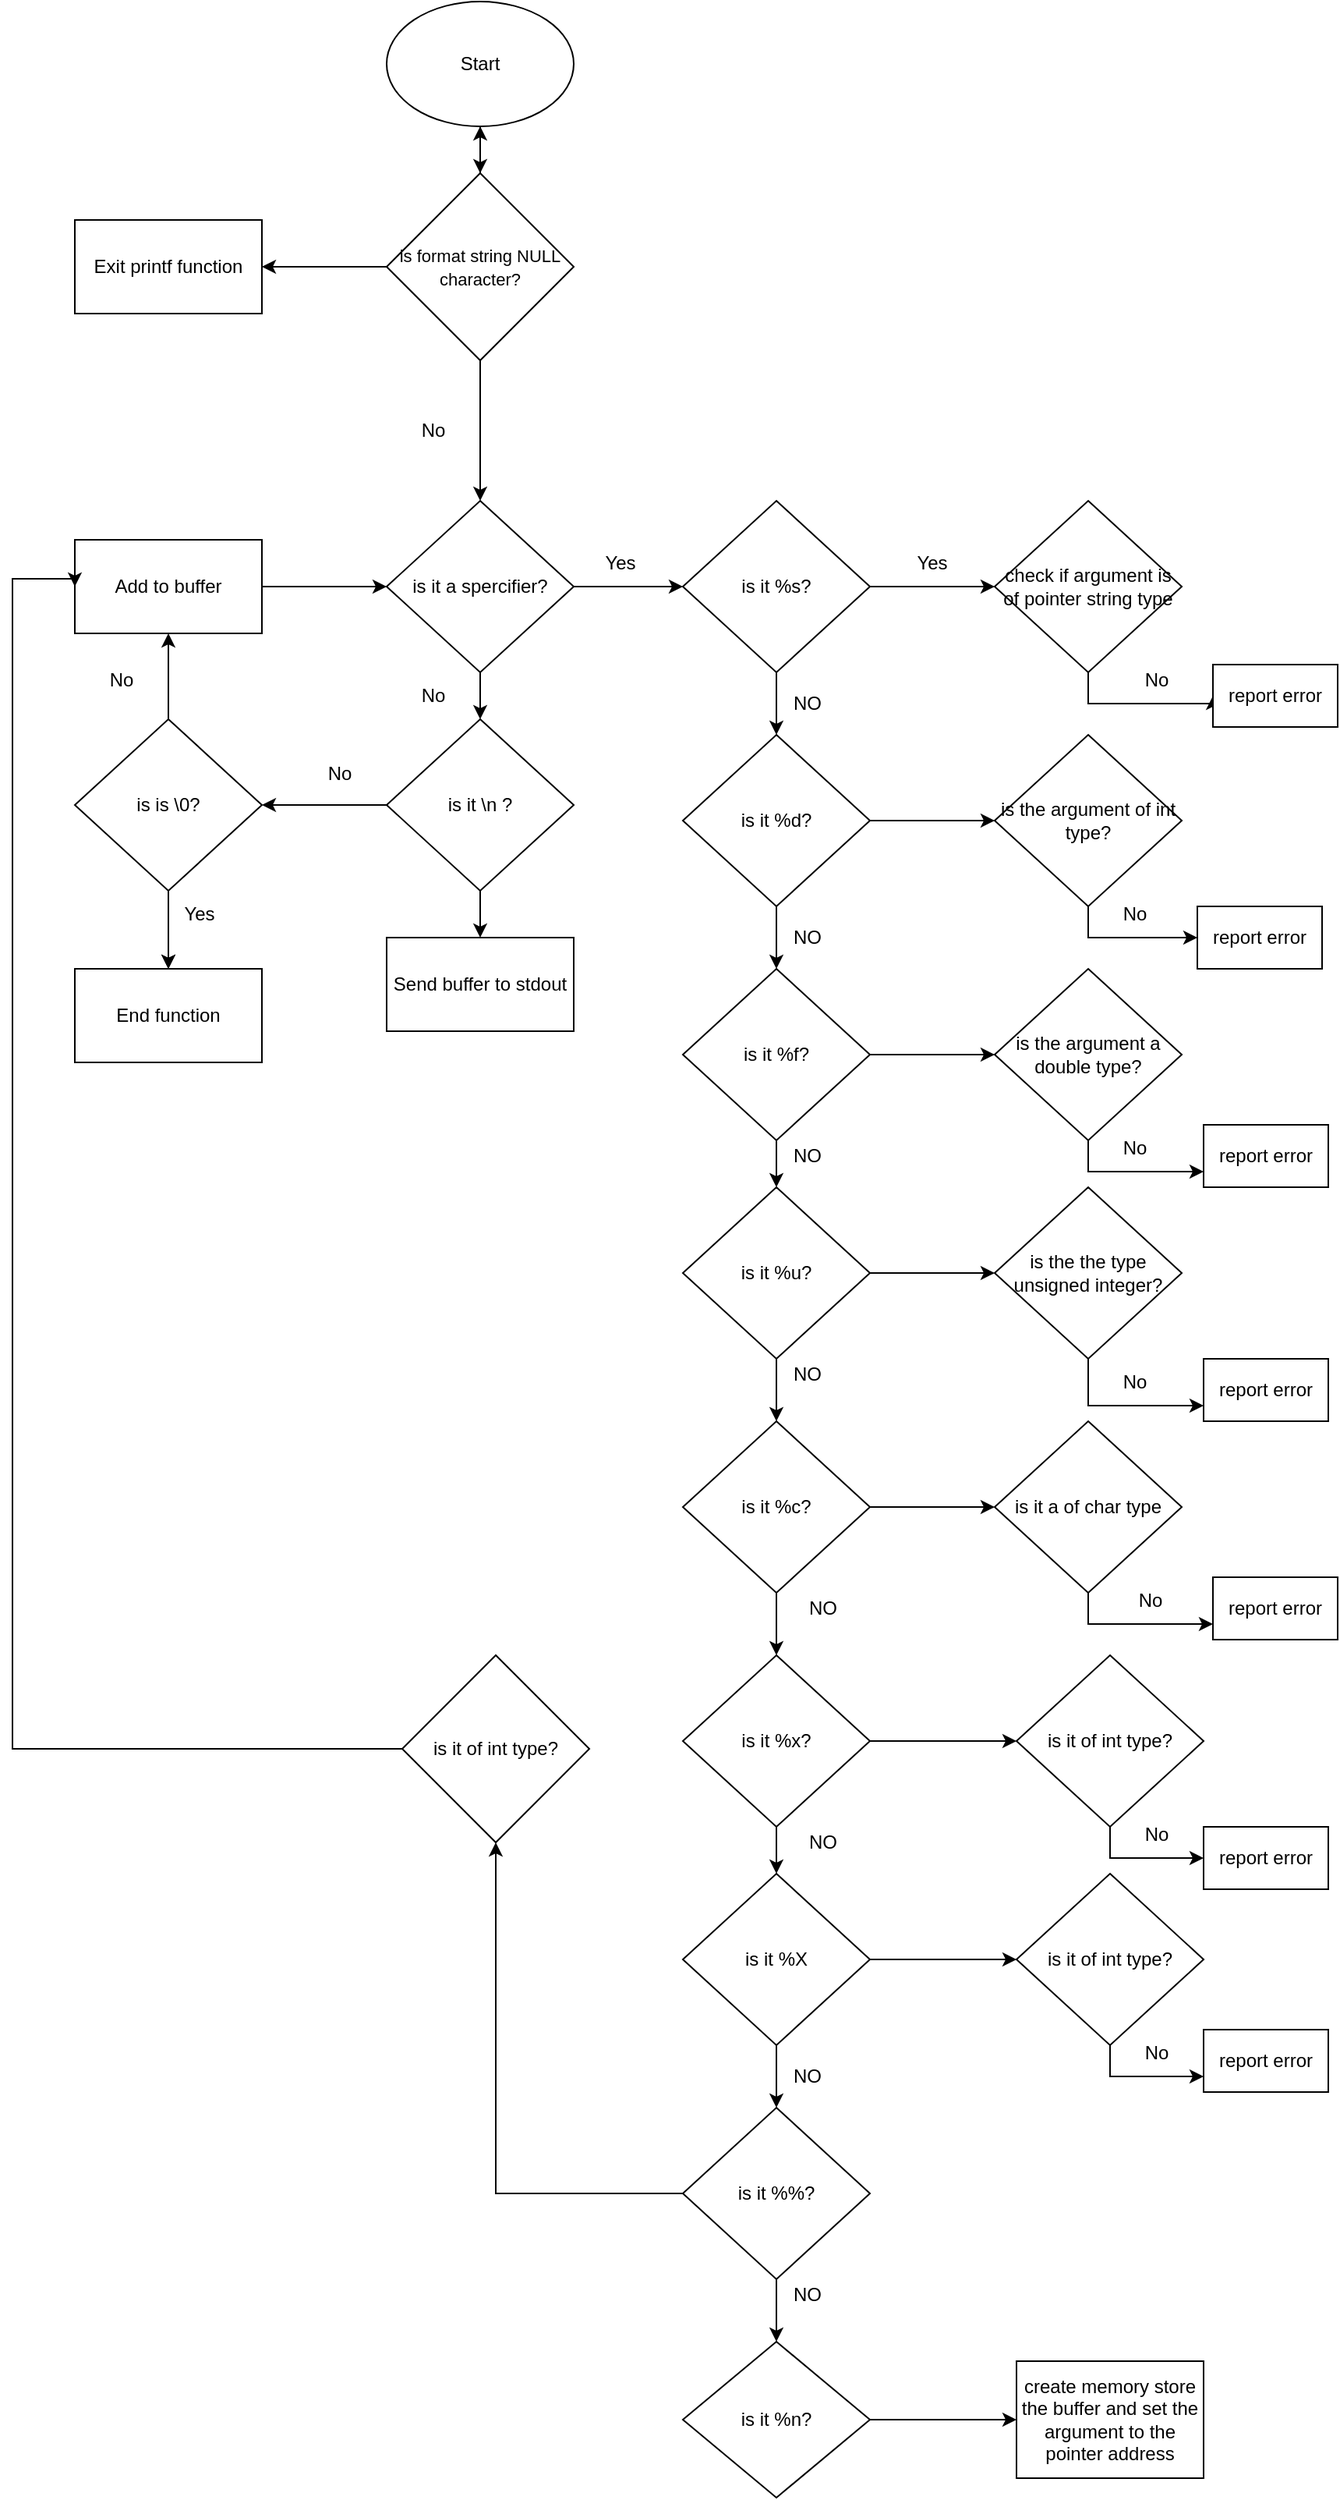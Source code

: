 <mxfile version="21.5.0" type="github">
  <diagram name="Page-1" id="Jt886_QvD0P6Ofsd677j">
    <mxGraphModel dx="1364" dy="795" grid="1" gridSize="10" guides="1" tooltips="1" connect="1" arrows="1" fold="1" page="1" pageScale="1" pageWidth="850" pageHeight="1100" math="0" shadow="0">
      <root>
        <mxCell id="0" />
        <mxCell id="1" parent="0" />
        <mxCell id="RAqRMx-kZ3DzzNGbXhLO-74" value="" style="edgeStyle=orthogonalEdgeStyle;rounded=0;orthogonalLoop=1;jettySize=auto;html=1;" edge="1" parent="1" source="RAqRMx-kZ3DzzNGbXhLO-2" target="RAqRMx-kZ3DzzNGbXhLO-73">
          <mxGeometry relative="1" as="geometry" />
        </mxCell>
        <mxCell id="RAqRMx-kZ3DzzNGbXhLO-2" value="Start" style="ellipse;whiteSpace=wrap;html=1;" vertex="1" parent="1">
          <mxGeometry x="270" y="80" width="120" height="80" as="geometry" />
        </mxCell>
        <mxCell id="RAqRMx-kZ3DzzNGbXhLO-38" value="" style="edgeStyle=orthogonalEdgeStyle;rounded=0;orthogonalLoop=1;jettySize=auto;html=1;" edge="1" parent="1" source="RAqRMx-kZ3DzzNGbXhLO-6" target="RAqRMx-kZ3DzzNGbXhLO-9">
          <mxGeometry relative="1" as="geometry" />
        </mxCell>
        <mxCell id="RAqRMx-kZ3DzzNGbXhLO-58" value="" style="edgeStyle=orthogonalEdgeStyle;rounded=0;orthogonalLoop=1;jettySize=auto;html=1;" edge="1" parent="1" source="RAqRMx-kZ3DzzNGbXhLO-6" target="RAqRMx-kZ3DzzNGbXhLO-57">
          <mxGeometry relative="1" as="geometry" />
        </mxCell>
        <mxCell id="RAqRMx-kZ3DzzNGbXhLO-6" value="is it %s?" style="rhombus;whiteSpace=wrap;html=1;rounded=0;" vertex="1" parent="1">
          <mxGeometry x="460" y="400" width="120" height="110" as="geometry" />
        </mxCell>
        <mxCell id="RAqRMx-kZ3DzzNGbXhLO-39" value="" style="edgeStyle=orthogonalEdgeStyle;rounded=0;orthogonalLoop=1;jettySize=auto;html=1;" edge="1" parent="1" source="RAqRMx-kZ3DzzNGbXhLO-9" target="RAqRMx-kZ3DzzNGbXhLO-10">
          <mxGeometry relative="1" as="geometry" />
        </mxCell>
        <mxCell id="RAqRMx-kZ3DzzNGbXhLO-63" value="" style="edgeStyle=orthogonalEdgeStyle;rounded=0;orthogonalLoop=1;jettySize=auto;html=1;" edge="1" parent="1" source="RAqRMx-kZ3DzzNGbXhLO-9" target="RAqRMx-kZ3DzzNGbXhLO-62">
          <mxGeometry relative="1" as="geometry" />
        </mxCell>
        <mxCell id="RAqRMx-kZ3DzzNGbXhLO-9" value="is it %d?" style="rhombus;whiteSpace=wrap;html=1;rounded=0;" vertex="1" parent="1">
          <mxGeometry x="460" y="550" width="120" height="110" as="geometry" />
        </mxCell>
        <mxCell id="RAqRMx-kZ3DzzNGbXhLO-40" value="" style="edgeStyle=orthogonalEdgeStyle;rounded=0;orthogonalLoop=1;jettySize=auto;html=1;" edge="1" parent="1" source="RAqRMx-kZ3DzzNGbXhLO-10" target="RAqRMx-kZ3DzzNGbXhLO-12">
          <mxGeometry relative="1" as="geometry" />
        </mxCell>
        <mxCell id="RAqRMx-kZ3DzzNGbXhLO-65" value="" style="edgeStyle=orthogonalEdgeStyle;rounded=0;orthogonalLoop=1;jettySize=auto;html=1;" edge="1" parent="1" source="RAqRMx-kZ3DzzNGbXhLO-10" target="RAqRMx-kZ3DzzNGbXhLO-64">
          <mxGeometry relative="1" as="geometry" />
        </mxCell>
        <mxCell id="RAqRMx-kZ3DzzNGbXhLO-10" value="is it %f?" style="rhombus;whiteSpace=wrap;html=1;rounded=0;" vertex="1" parent="1">
          <mxGeometry x="460" y="700" width="120" height="110" as="geometry" />
        </mxCell>
        <mxCell id="RAqRMx-kZ3DzzNGbXhLO-37" value="" style="edgeStyle=orthogonalEdgeStyle;rounded=0;orthogonalLoop=1;jettySize=auto;html=1;" edge="1" parent="1" source="RAqRMx-kZ3DzzNGbXhLO-12" target="RAqRMx-kZ3DzzNGbXhLO-36">
          <mxGeometry relative="1" as="geometry" />
        </mxCell>
        <mxCell id="RAqRMx-kZ3DzzNGbXhLO-67" value="" style="edgeStyle=orthogonalEdgeStyle;rounded=0;orthogonalLoop=1;jettySize=auto;html=1;" edge="1" parent="1" source="RAqRMx-kZ3DzzNGbXhLO-12" target="RAqRMx-kZ3DzzNGbXhLO-66">
          <mxGeometry relative="1" as="geometry" />
        </mxCell>
        <mxCell id="RAqRMx-kZ3DzzNGbXhLO-12" value="is it %u?" style="rhombus;whiteSpace=wrap;html=1;rounded=0;" vertex="1" parent="1">
          <mxGeometry x="460" y="840" width="120" height="110" as="geometry" />
        </mxCell>
        <mxCell id="RAqRMx-kZ3DzzNGbXhLO-18" value="" style="edgeStyle=orthogonalEdgeStyle;rounded=0;orthogonalLoop=1;jettySize=auto;html=1;" edge="1" parent="1" source="RAqRMx-kZ3DzzNGbXhLO-13" target="RAqRMx-kZ3DzzNGbXhLO-17">
          <mxGeometry relative="1" as="geometry" />
        </mxCell>
        <mxCell id="RAqRMx-kZ3DzzNGbXhLO-106" style="edgeStyle=orthogonalEdgeStyle;rounded=0;orthogonalLoop=1;jettySize=auto;html=1;exitX=1;exitY=0.5;exitDx=0;exitDy=0;entryX=0;entryY=0.5;entryDx=0;entryDy=0;" edge="1" parent="1" source="RAqRMx-kZ3DzzNGbXhLO-13" target="RAqRMx-kZ3DzzNGbXhLO-6">
          <mxGeometry relative="1" as="geometry" />
        </mxCell>
        <mxCell id="RAqRMx-kZ3DzzNGbXhLO-13" value="is it a spercifier?" style="rhombus;whiteSpace=wrap;html=1;rounded=0;" vertex="1" parent="1">
          <mxGeometry x="270" y="400" width="120" height="110" as="geometry" />
        </mxCell>
        <mxCell id="RAqRMx-kZ3DzzNGbXhLO-20" value="" style="edgeStyle=orthogonalEdgeStyle;rounded=0;orthogonalLoop=1;jettySize=auto;html=1;" edge="1" parent="1" source="RAqRMx-kZ3DzzNGbXhLO-17" target="RAqRMx-kZ3DzzNGbXhLO-19">
          <mxGeometry relative="1" as="geometry" />
        </mxCell>
        <mxCell id="RAqRMx-kZ3DzzNGbXhLO-34" value="" style="edgeStyle=orthogonalEdgeStyle;rounded=0;orthogonalLoop=1;jettySize=auto;html=1;" edge="1" parent="1" source="RAqRMx-kZ3DzzNGbXhLO-17" target="RAqRMx-kZ3DzzNGbXhLO-33">
          <mxGeometry relative="1" as="geometry" />
        </mxCell>
        <mxCell id="RAqRMx-kZ3DzzNGbXhLO-17" value="&lt;div&gt;is it \n ?&lt;/div&gt;" style="rhombus;whiteSpace=wrap;html=1;rounded=0;" vertex="1" parent="1">
          <mxGeometry x="270" y="540" width="120" height="110" as="geometry" />
        </mxCell>
        <mxCell id="RAqRMx-kZ3DzzNGbXhLO-24" value="" style="edgeStyle=orthogonalEdgeStyle;rounded=0;orthogonalLoop=1;jettySize=auto;html=1;" edge="1" parent="1" source="RAqRMx-kZ3DzzNGbXhLO-19" target="RAqRMx-kZ3DzzNGbXhLO-23">
          <mxGeometry relative="1" as="geometry" />
        </mxCell>
        <mxCell id="RAqRMx-kZ3DzzNGbXhLO-30" value="" style="edgeStyle=orthogonalEdgeStyle;rounded=0;orthogonalLoop=1;jettySize=auto;html=1;" edge="1" parent="1" source="RAqRMx-kZ3DzzNGbXhLO-19" target="RAqRMx-kZ3DzzNGbXhLO-29">
          <mxGeometry relative="1" as="geometry" />
        </mxCell>
        <mxCell id="RAqRMx-kZ3DzzNGbXhLO-88" value="" style="edgeStyle=orthogonalEdgeStyle;rounded=0;orthogonalLoop=1;jettySize=auto;html=1;" edge="1" parent="1" source="RAqRMx-kZ3DzzNGbXhLO-19" target="RAqRMx-kZ3DzzNGbXhLO-29">
          <mxGeometry relative="1" as="geometry" />
        </mxCell>
        <mxCell id="RAqRMx-kZ3DzzNGbXhLO-19" value="is is \0?" style="rhombus;whiteSpace=wrap;html=1;rounded=0;" vertex="1" parent="1">
          <mxGeometry x="70" y="540" width="120" height="110" as="geometry" />
        </mxCell>
        <mxCell id="RAqRMx-kZ3DzzNGbXhLO-22" value="No" style="text;html=1;strokeColor=none;fillColor=none;align=center;verticalAlign=middle;whiteSpace=wrap;rounded=0;" vertex="1" parent="1">
          <mxGeometry x="270" y="510" width="60" height="30" as="geometry" />
        </mxCell>
        <mxCell id="RAqRMx-kZ3DzzNGbXhLO-25" value="" style="edgeStyle=orthogonalEdgeStyle;rounded=0;orthogonalLoop=1;jettySize=auto;html=1;" edge="1" parent="1" source="RAqRMx-kZ3DzzNGbXhLO-23" target="RAqRMx-kZ3DzzNGbXhLO-13">
          <mxGeometry relative="1" as="geometry" />
        </mxCell>
        <mxCell id="RAqRMx-kZ3DzzNGbXhLO-23" value="Add to buffer" style="rounded=0;whiteSpace=wrap;html=1;" vertex="1" parent="1">
          <mxGeometry x="70" y="425" width="120" height="60" as="geometry" />
        </mxCell>
        <mxCell id="RAqRMx-kZ3DzzNGbXhLO-26" value="No" style="text;html=1;strokeColor=none;fillColor=none;align=center;verticalAlign=middle;whiteSpace=wrap;rounded=0;" vertex="1" parent="1">
          <mxGeometry x="210" y="560" width="60" height="30" as="geometry" />
        </mxCell>
        <mxCell id="RAqRMx-kZ3DzzNGbXhLO-29" value="End function" style="whiteSpace=wrap;html=1;rounded=0;" vertex="1" parent="1">
          <mxGeometry x="70" y="700" width="120" height="60" as="geometry" />
        </mxCell>
        <mxCell id="RAqRMx-kZ3DzzNGbXhLO-31" value="Yes" style="text;html=1;strokeColor=none;fillColor=none;align=center;verticalAlign=middle;whiteSpace=wrap;rounded=0;" vertex="1" parent="1">
          <mxGeometry x="120" y="650" width="60" height="30" as="geometry" />
        </mxCell>
        <mxCell id="RAqRMx-kZ3DzzNGbXhLO-32" value="No" style="text;html=1;strokeColor=none;fillColor=none;align=center;verticalAlign=middle;whiteSpace=wrap;rounded=0;" vertex="1" parent="1">
          <mxGeometry x="70" y="500" width="60" height="30" as="geometry" />
        </mxCell>
        <mxCell id="RAqRMx-kZ3DzzNGbXhLO-33" value="Send buffer to stdout" style="whiteSpace=wrap;html=1;rounded=0;" vertex="1" parent="1">
          <mxGeometry x="270" y="680" width="120" height="60" as="geometry" />
        </mxCell>
        <mxCell id="RAqRMx-kZ3DzzNGbXhLO-42" value="" style="edgeStyle=orthogonalEdgeStyle;rounded=0;orthogonalLoop=1;jettySize=auto;html=1;" edge="1" parent="1" source="RAqRMx-kZ3DzzNGbXhLO-36" target="RAqRMx-kZ3DzzNGbXhLO-41">
          <mxGeometry relative="1" as="geometry" />
        </mxCell>
        <mxCell id="RAqRMx-kZ3DzzNGbXhLO-91" value="" style="edgeStyle=orthogonalEdgeStyle;rounded=0;orthogonalLoop=1;jettySize=auto;html=1;" edge="1" parent="1" source="RAqRMx-kZ3DzzNGbXhLO-36" target="RAqRMx-kZ3DzzNGbXhLO-90">
          <mxGeometry relative="1" as="geometry" />
        </mxCell>
        <mxCell id="RAqRMx-kZ3DzzNGbXhLO-36" value="is it %c?" style="rhombus;whiteSpace=wrap;html=1;rounded=0;" vertex="1" parent="1">
          <mxGeometry x="460" y="990" width="120" height="110" as="geometry" />
        </mxCell>
        <mxCell id="RAqRMx-kZ3DzzNGbXhLO-44" value="" style="edgeStyle=orthogonalEdgeStyle;rounded=0;orthogonalLoop=1;jettySize=auto;html=1;" edge="1" parent="1" source="RAqRMx-kZ3DzzNGbXhLO-41" target="RAqRMx-kZ3DzzNGbXhLO-43">
          <mxGeometry relative="1" as="geometry" />
        </mxCell>
        <mxCell id="RAqRMx-kZ3DzzNGbXhLO-93" value="" style="edgeStyle=orthogonalEdgeStyle;rounded=0;orthogonalLoop=1;jettySize=auto;html=1;" edge="1" parent="1" source="RAqRMx-kZ3DzzNGbXhLO-41" target="RAqRMx-kZ3DzzNGbXhLO-92">
          <mxGeometry relative="1" as="geometry" />
        </mxCell>
        <mxCell id="RAqRMx-kZ3DzzNGbXhLO-41" value="is it %x?" style="rhombus;whiteSpace=wrap;html=1;rounded=0;" vertex="1" parent="1">
          <mxGeometry x="460" y="1140" width="120" height="110" as="geometry" />
        </mxCell>
        <mxCell id="RAqRMx-kZ3DzzNGbXhLO-46" value="" style="edgeStyle=orthogonalEdgeStyle;rounded=0;orthogonalLoop=1;jettySize=auto;html=1;" edge="1" parent="1" source="RAqRMx-kZ3DzzNGbXhLO-43" target="RAqRMx-kZ3DzzNGbXhLO-45">
          <mxGeometry relative="1" as="geometry" />
        </mxCell>
        <mxCell id="RAqRMx-kZ3DzzNGbXhLO-95" value="" style="edgeStyle=orthogonalEdgeStyle;rounded=0;orthogonalLoop=1;jettySize=auto;html=1;" edge="1" parent="1" source="RAqRMx-kZ3DzzNGbXhLO-43" target="RAqRMx-kZ3DzzNGbXhLO-94">
          <mxGeometry relative="1" as="geometry" />
        </mxCell>
        <mxCell id="RAqRMx-kZ3DzzNGbXhLO-43" value="is it %X" style="rhombus;whiteSpace=wrap;html=1;rounded=0;" vertex="1" parent="1">
          <mxGeometry x="460" y="1280" width="120" height="110" as="geometry" />
        </mxCell>
        <mxCell id="RAqRMx-kZ3DzzNGbXhLO-48" value="" style="edgeStyle=orthogonalEdgeStyle;rounded=0;orthogonalLoop=1;jettySize=auto;html=1;" edge="1" parent="1" source="RAqRMx-kZ3DzzNGbXhLO-45" target="RAqRMx-kZ3DzzNGbXhLO-47">
          <mxGeometry relative="1" as="geometry" />
        </mxCell>
        <mxCell id="RAqRMx-kZ3DzzNGbXhLO-97" value="" style="edgeStyle=orthogonalEdgeStyle;rounded=0;orthogonalLoop=1;jettySize=auto;html=1;" edge="1" parent="1" source="RAqRMx-kZ3DzzNGbXhLO-45" target="RAqRMx-kZ3DzzNGbXhLO-96">
          <mxGeometry relative="1" as="geometry" />
        </mxCell>
        <mxCell id="RAqRMx-kZ3DzzNGbXhLO-45" value="is it %%?" style="rhombus;whiteSpace=wrap;html=1;rounded=0;" vertex="1" parent="1">
          <mxGeometry x="460" y="1430" width="120" height="110" as="geometry" />
        </mxCell>
        <mxCell id="RAqRMx-kZ3DzzNGbXhLO-99" value="" style="edgeStyle=orthogonalEdgeStyle;rounded=0;orthogonalLoop=1;jettySize=auto;html=1;" edge="1" parent="1" source="RAqRMx-kZ3DzzNGbXhLO-47" target="RAqRMx-kZ3DzzNGbXhLO-98">
          <mxGeometry relative="1" as="geometry" />
        </mxCell>
        <mxCell id="RAqRMx-kZ3DzzNGbXhLO-47" value="is it %n?" style="rhombus;whiteSpace=wrap;html=1;rounded=0;" vertex="1" parent="1">
          <mxGeometry x="460" y="1580" width="120" height="100" as="geometry" />
        </mxCell>
        <mxCell id="RAqRMx-kZ3DzzNGbXhLO-49" value="NO" style="rhombus;whiteSpace=wrap;html=1;fillColor=none;strokeColor=none;gradientColor=none;rounded=0;" vertex="1" parent="1">
          <mxGeometry x="510" y="520" width="60" height="20" as="geometry" />
        </mxCell>
        <mxCell id="RAqRMx-kZ3DzzNGbXhLO-50" value="NO" style="rhombus;whiteSpace=wrap;html=1;fillColor=none;strokeColor=none;gradientColor=none;rounded=0;" vertex="1" parent="1">
          <mxGeometry x="510" y="670" width="60" height="20" as="geometry" />
        </mxCell>
        <mxCell id="RAqRMx-kZ3DzzNGbXhLO-51" value="NO" style="rhombus;whiteSpace=wrap;html=1;fillColor=none;strokeColor=none;gradientColor=none;rounded=0;" vertex="1" parent="1">
          <mxGeometry x="510" y="810" width="60" height="20" as="geometry" />
        </mxCell>
        <mxCell id="RAqRMx-kZ3DzzNGbXhLO-52" value="NO" style="rhombus;whiteSpace=wrap;html=1;fillColor=none;strokeColor=none;gradientColor=none;rounded=0;" vertex="1" parent="1">
          <mxGeometry x="510" y="950" width="60" height="20" as="geometry" />
        </mxCell>
        <mxCell id="RAqRMx-kZ3DzzNGbXhLO-53" value="NO" style="rhombus;whiteSpace=wrap;html=1;fillColor=none;strokeColor=none;gradientColor=none;rounded=0;" vertex="1" parent="1">
          <mxGeometry x="520" y="1100" width="60" height="20" as="geometry" />
        </mxCell>
        <mxCell id="RAqRMx-kZ3DzzNGbXhLO-54" value="NO" style="rhombus;whiteSpace=wrap;html=1;fillColor=none;strokeColor=none;gradientColor=none;rounded=0;" vertex="1" parent="1">
          <mxGeometry x="520" y="1250" width="60" height="20" as="geometry" />
        </mxCell>
        <mxCell id="RAqRMx-kZ3DzzNGbXhLO-55" value="NO" style="rhombus;whiteSpace=wrap;html=1;fillColor=none;strokeColor=none;gradientColor=none;rounded=0;" vertex="1" parent="1">
          <mxGeometry x="510" y="1400" width="60" height="20" as="geometry" />
        </mxCell>
        <mxCell id="RAqRMx-kZ3DzzNGbXhLO-56" value="NO" style="rhombus;whiteSpace=wrap;html=1;fillColor=none;strokeColor=none;gradientColor=none;rounded=0;" vertex="1" parent="1">
          <mxGeometry x="510" y="1540" width="60" height="20" as="geometry" />
        </mxCell>
        <mxCell id="RAqRMx-kZ3DzzNGbXhLO-111" style="edgeStyle=orthogonalEdgeStyle;rounded=0;orthogonalLoop=1;jettySize=auto;html=1;exitX=0.5;exitY=1;exitDx=0;exitDy=0;entryX=0;entryY=0.5;entryDx=0;entryDy=0;" edge="1" parent="1" source="RAqRMx-kZ3DzzNGbXhLO-57" target="RAqRMx-kZ3DzzNGbXhLO-110">
          <mxGeometry relative="1" as="geometry">
            <mxPoint x="770" y="530" as="targetPoint" />
          </mxGeometry>
        </mxCell>
        <mxCell id="RAqRMx-kZ3DzzNGbXhLO-57" value="check if argument is of pointer string type" style="rhombus;whiteSpace=wrap;html=1;rounded=0;" vertex="1" parent="1">
          <mxGeometry x="660" y="400" width="120" height="110" as="geometry" />
        </mxCell>
        <mxCell id="RAqRMx-kZ3DzzNGbXhLO-61" value="Yes" style="text;html=1;strokeColor=none;fillColor=none;align=center;verticalAlign=middle;whiteSpace=wrap;rounded=0;" vertex="1" parent="1">
          <mxGeometry x="590" y="430" width="60" height="20" as="geometry" />
        </mxCell>
        <mxCell id="RAqRMx-kZ3DzzNGbXhLO-123" style="edgeStyle=orthogonalEdgeStyle;rounded=0;orthogonalLoop=1;jettySize=auto;html=1;exitX=0.5;exitY=1;exitDx=0;exitDy=0;" edge="1" parent="1" source="RAqRMx-kZ3DzzNGbXhLO-62" target="RAqRMx-kZ3DzzNGbXhLO-112">
          <mxGeometry relative="1" as="geometry" />
        </mxCell>
        <mxCell id="RAqRMx-kZ3DzzNGbXhLO-62" value="is the argument of int type?" style="rhombus;whiteSpace=wrap;html=1;rounded=0;" vertex="1" parent="1">
          <mxGeometry x="660" y="550" width="120" height="110" as="geometry" />
        </mxCell>
        <mxCell id="RAqRMx-kZ3DzzNGbXhLO-122" style="edgeStyle=orthogonalEdgeStyle;rounded=0;orthogonalLoop=1;jettySize=auto;html=1;exitX=0.5;exitY=1;exitDx=0;exitDy=0;entryX=0;entryY=0.75;entryDx=0;entryDy=0;" edge="1" parent="1" source="RAqRMx-kZ3DzzNGbXhLO-64" target="RAqRMx-kZ3DzzNGbXhLO-114">
          <mxGeometry relative="1" as="geometry" />
        </mxCell>
        <mxCell id="RAqRMx-kZ3DzzNGbXhLO-64" value="is the argument a double type?" style="rhombus;whiteSpace=wrap;html=1;rounded=0;" vertex="1" parent="1">
          <mxGeometry x="660" y="700" width="120" height="110" as="geometry" />
        </mxCell>
        <mxCell id="RAqRMx-kZ3DzzNGbXhLO-121" style="edgeStyle=orthogonalEdgeStyle;rounded=0;orthogonalLoop=1;jettySize=auto;html=1;exitX=0.5;exitY=1;exitDx=0;exitDy=0;entryX=0;entryY=0.75;entryDx=0;entryDy=0;" edge="1" parent="1" source="RAqRMx-kZ3DzzNGbXhLO-66" target="RAqRMx-kZ3DzzNGbXhLO-115">
          <mxGeometry relative="1" as="geometry" />
        </mxCell>
        <mxCell id="RAqRMx-kZ3DzzNGbXhLO-66" value="is the the type unsigned integer?" style="rhombus;whiteSpace=wrap;html=1;rounded=0;" vertex="1" parent="1">
          <mxGeometry x="660" y="840" width="120" height="110" as="geometry" />
        </mxCell>
        <mxCell id="RAqRMx-kZ3DzzNGbXhLO-76" value="" style="edgeStyle=orthogonalEdgeStyle;rounded=0;orthogonalLoop=1;jettySize=auto;html=1;" edge="1" parent="1" source="RAqRMx-kZ3DzzNGbXhLO-73" target="RAqRMx-kZ3DzzNGbXhLO-75">
          <mxGeometry relative="1" as="geometry" />
        </mxCell>
        <mxCell id="RAqRMx-kZ3DzzNGbXhLO-77" value="" style="edgeStyle=orthogonalEdgeStyle;rounded=0;orthogonalLoop=1;jettySize=auto;html=1;" edge="1" parent="1" source="RAqRMx-kZ3DzzNGbXhLO-73" target="RAqRMx-kZ3DzzNGbXhLO-13">
          <mxGeometry relative="1" as="geometry" />
        </mxCell>
        <mxCell id="RAqRMx-kZ3DzzNGbXhLO-86" value="" style="edgeStyle=orthogonalEdgeStyle;rounded=0;orthogonalLoop=1;jettySize=auto;html=1;" edge="1" parent="1" source="RAqRMx-kZ3DzzNGbXhLO-73" target="RAqRMx-kZ3DzzNGbXhLO-2">
          <mxGeometry relative="1" as="geometry" />
        </mxCell>
        <mxCell id="RAqRMx-kZ3DzzNGbXhLO-73" value="&lt;div align=&quot;center&quot;&gt;&lt;font style=&quot;font-size: 11px;&quot;&gt;is format string NULL character?&lt;/font&gt;&lt;/div&gt;" style="rhombus;whiteSpace=wrap;html=1;align=center;" vertex="1" parent="1">
          <mxGeometry x="270" y="190" width="120" height="120" as="geometry" />
        </mxCell>
        <mxCell id="RAqRMx-kZ3DzzNGbXhLO-75" value="Exit printf function" style="whiteSpace=wrap;html=1;" vertex="1" parent="1">
          <mxGeometry x="70" y="220" width="120" height="60" as="geometry" />
        </mxCell>
        <mxCell id="RAqRMx-kZ3DzzNGbXhLO-120" style="edgeStyle=orthogonalEdgeStyle;rounded=0;orthogonalLoop=1;jettySize=auto;html=1;exitX=0.5;exitY=1;exitDx=0;exitDy=0;entryX=0;entryY=0.75;entryDx=0;entryDy=0;" edge="1" parent="1" source="RAqRMx-kZ3DzzNGbXhLO-90" target="RAqRMx-kZ3DzzNGbXhLO-116">
          <mxGeometry relative="1" as="geometry" />
        </mxCell>
        <mxCell id="RAqRMx-kZ3DzzNGbXhLO-90" value="is it a of char type" style="rhombus;whiteSpace=wrap;html=1;rounded=0;aspect=fixed;" vertex="1" parent="1">
          <mxGeometry x="660" y="990" width="120" height="110" as="geometry" />
        </mxCell>
        <mxCell id="RAqRMx-kZ3DzzNGbXhLO-119" style="edgeStyle=orthogonalEdgeStyle;rounded=0;orthogonalLoop=1;jettySize=auto;html=1;exitX=0.5;exitY=1;exitDx=0;exitDy=0;entryX=0;entryY=0.5;entryDx=0;entryDy=0;" edge="1" parent="1" source="RAqRMx-kZ3DzzNGbXhLO-92" target="RAqRMx-kZ3DzzNGbXhLO-117">
          <mxGeometry relative="1" as="geometry" />
        </mxCell>
        <mxCell id="RAqRMx-kZ3DzzNGbXhLO-92" value="&lt;div&gt;is it of int type?&lt;/div&gt;" style="rhombus;whiteSpace=wrap;html=1;rounded=0;aspect=fixed;" vertex="1" parent="1">
          <mxGeometry x="674" y="1140" width="120" height="110" as="geometry" />
        </mxCell>
        <mxCell id="RAqRMx-kZ3DzzNGbXhLO-125" style="edgeStyle=orthogonalEdgeStyle;rounded=0;orthogonalLoop=1;jettySize=auto;html=1;exitX=0.5;exitY=1;exitDx=0;exitDy=0;entryX=0;entryY=0.75;entryDx=0;entryDy=0;" edge="1" parent="1" source="RAqRMx-kZ3DzzNGbXhLO-94" target="RAqRMx-kZ3DzzNGbXhLO-124">
          <mxGeometry relative="1" as="geometry" />
        </mxCell>
        <mxCell id="RAqRMx-kZ3DzzNGbXhLO-94" value="is it of int type?" style="rhombus;whiteSpace=wrap;html=1;rounded=0;aspect=fixed;" vertex="1" parent="1">
          <mxGeometry x="674" y="1280" width="120" height="110" as="geometry" />
        </mxCell>
        <mxCell id="RAqRMx-kZ3DzzNGbXhLO-102" style="edgeStyle=orthogonalEdgeStyle;rounded=0;orthogonalLoop=1;jettySize=auto;html=1;exitX=0;exitY=0.5;exitDx=0;exitDy=0;entryX=0;entryY=0.5;entryDx=0;entryDy=0;" edge="1" parent="1" source="RAqRMx-kZ3DzzNGbXhLO-96" target="RAqRMx-kZ3DzzNGbXhLO-23">
          <mxGeometry relative="1" as="geometry">
            <mxPoint x="11" y="294" as="targetPoint" />
            <Array as="points">
              <mxPoint x="30" y="1200" />
              <mxPoint x="30" y="450" />
              <mxPoint x="70" y="450" />
            </Array>
          </mxGeometry>
        </mxCell>
        <mxCell id="RAqRMx-kZ3DzzNGbXhLO-96" value="is it of int type?" style="rhombus;whiteSpace=wrap;html=1;rounded=0;aspect=fixed;" vertex="1" parent="1">
          <mxGeometry x="280" y="1140" width="120" height="120" as="geometry" />
        </mxCell>
        <mxCell id="RAqRMx-kZ3DzzNGbXhLO-98" value="create memory store the buffer and set the argument to the pointer address" style="rounded=0;whiteSpace=wrap;html=1;" vertex="1" parent="1">
          <mxGeometry x="674" y="1592.5" width="120" height="75" as="geometry" />
        </mxCell>
        <mxCell id="RAqRMx-kZ3DzzNGbXhLO-105" value="No" style="text;html=1;strokeColor=none;fillColor=none;align=center;verticalAlign=middle;whiteSpace=wrap;rounded=0;" vertex="1" parent="1">
          <mxGeometry x="270" y="340" width="60" height="30" as="geometry" />
        </mxCell>
        <mxCell id="RAqRMx-kZ3DzzNGbXhLO-107" value="Yes" style="text;html=1;strokeColor=none;fillColor=none;align=center;verticalAlign=middle;whiteSpace=wrap;rounded=0;" vertex="1" parent="1">
          <mxGeometry x="390" y="425" width="60" height="30" as="geometry" />
        </mxCell>
        <mxCell id="RAqRMx-kZ3DzzNGbXhLO-110" value="report error" style="rounded=0;whiteSpace=wrap;html=1;" vertex="1" parent="1">
          <mxGeometry x="800" y="505" width="80" height="40" as="geometry" />
        </mxCell>
        <mxCell id="RAqRMx-kZ3DzzNGbXhLO-112" value="report error" style="rounded=0;whiteSpace=wrap;html=1;" vertex="1" parent="1">
          <mxGeometry x="790" y="660" width="80" height="40" as="geometry" />
        </mxCell>
        <mxCell id="RAqRMx-kZ3DzzNGbXhLO-114" value="report error" style="rounded=0;whiteSpace=wrap;html=1;" vertex="1" parent="1">
          <mxGeometry x="794" y="800" width="80" height="40" as="geometry" />
        </mxCell>
        <mxCell id="RAqRMx-kZ3DzzNGbXhLO-115" value="report error" style="rounded=0;whiteSpace=wrap;html=1;" vertex="1" parent="1">
          <mxGeometry x="794" y="950" width="80" height="40" as="geometry" />
        </mxCell>
        <mxCell id="RAqRMx-kZ3DzzNGbXhLO-116" value="report error" style="rounded=0;whiteSpace=wrap;html=1;" vertex="1" parent="1">
          <mxGeometry x="800" y="1090" width="80" height="40" as="geometry" />
        </mxCell>
        <mxCell id="RAqRMx-kZ3DzzNGbXhLO-117" value="report error" style="rounded=0;whiteSpace=wrap;html=1;" vertex="1" parent="1">
          <mxGeometry x="794" y="1250" width="80" height="40" as="geometry" />
        </mxCell>
        <mxCell id="RAqRMx-kZ3DzzNGbXhLO-124" value="report error" style="rounded=0;whiteSpace=wrap;html=1;" vertex="1" parent="1">
          <mxGeometry x="794" y="1380" width="80" height="40" as="geometry" />
        </mxCell>
        <mxCell id="RAqRMx-kZ3DzzNGbXhLO-126" value="No" style="text;html=1;strokeColor=none;fillColor=none;align=center;verticalAlign=middle;whiteSpace=wrap;rounded=0;" vertex="1" parent="1">
          <mxGeometry x="734" y="500" width="60" height="30" as="geometry" />
        </mxCell>
        <mxCell id="RAqRMx-kZ3DzzNGbXhLO-128" value="No" style="text;html=1;strokeColor=none;fillColor=none;align=center;verticalAlign=middle;whiteSpace=wrap;rounded=0;" vertex="1" parent="1">
          <mxGeometry x="720" y="650" width="60" height="30" as="geometry" />
        </mxCell>
        <mxCell id="RAqRMx-kZ3DzzNGbXhLO-129" value="No" style="text;html=1;strokeColor=none;fillColor=none;align=center;verticalAlign=middle;whiteSpace=wrap;rounded=0;" vertex="1" parent="1">
          <mxGeometry x="720" y="800" width="60" height="30" as="geometry" />
        </mxCell>
        <mxCell id="RAqRMx-kZ3DzzNGbXhLO-130" value="No" style="text;html=1;strokeColor=none;fillColor=none;align=center;verticalAlign=middle;whiteSpace=wrap;rounded=0;" vertex="1" parent="1">
          <mxGeometry x="720" y="950" width="60" height="30" as="geometry" />
        </mxCell>
        <mxCell id="RAqRMx-kZ3DzzNGbXhLO-131" value="No" style="text;html=1;strokeColor=none;fillColor=none;align=center;verticalAlign=middle;whiteSpace=wrap;rounded=0;" vertex="1" parent="1">
          <mxGeometry x="730" y="1090" width="60" height="30" as="geometry" />
        </mxCell>
        <mxCell id="RAqRMx-kZ3DzzNGbXhLO-132" value="No" style="text;html=1;strokeColor=none;fillColor=none;align=center;verticalAlign=middle;whiteSpace=wrap;rounded=0;" vertex="1" parent="1">
          <mxGeometry x="734" y="1240" width="60" height="30" as="geometry" />
        </mxCell>
        <mxCell id="RAqRMx-kZ3DzzNGbXhLO-133" value="No" style="text;html=1;strokeColor=none;fillColor=none;align=center;verticalAlign=middle;whiteSpace=wrap;rounded=0;" vertex="1" parent="1">
          <mxGeometry x="734" y="1380" width="60" height="30" as="geometry" />
        </mxCell>
      </root>
    </mxGraphModel>
  </diagram>
</mxfile>
